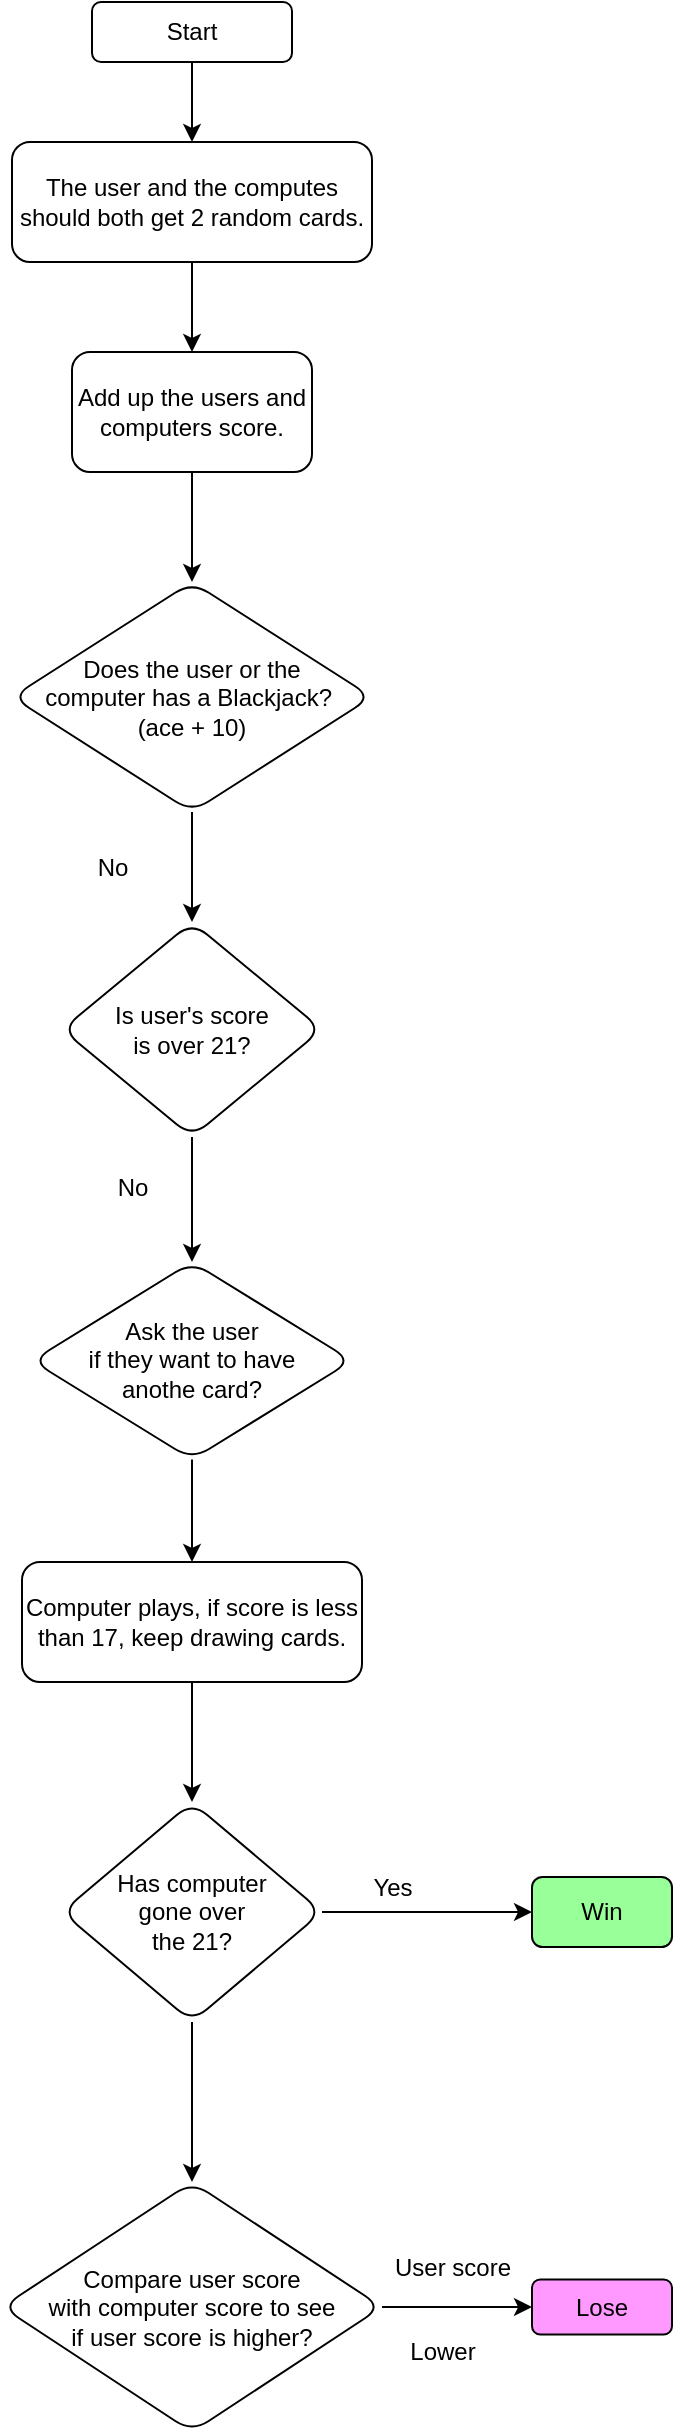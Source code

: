 <mxfile version="22.1.21" type="github">
  <diagram id="C5RBs43oDa-KdzZeNtuy" name="Page-1">
    <mxGraphModel dx="956" dy="531" grid="1" gridSize="10" guides="1" tooltips="1" connect="1" arrows="1" fold="1" page="1" pageScale="1" pageWidth="827" pageHeight="1169" math="0" shadow="0">
      <root>
        <mxCell id="WIyWlLk6GJQsqaUBKTNV-0" />
        <mxCell id="WIyWlLk6GJQsqaUBKTNV-1" parent="WIyWlLk6GJQsqaUBKTNV-0" />
        <mxCell id="2ugnmzU8NUE2r2qJuOM5-2" value="" style="edgeStyle=orthogonalEdgeStyle;rounded=0;orthogonalLoop=1;jettySize=auto;html=1;" edge="1" parent="WIyWlLk6GJQsqaUBKTNV-1" source="2ugnmzU8NUE2r2qJuOM5-0" target="2ugnmzU8NUE2r2qJuOM5-1">
          <mxGeometry relative="1" as="geometry" />
        </mxCell>
        <mxCell id="2ugnmzU8NUE2r2qJuOM5-0" value="Start" style="rounded=1;whiteSpace=wrap;html=1;" vertex="1" parent="WIyWlLk6GJQsqaUBKTNV-1">
          <mxGeometry x="360" y="50" width="100" height="30" as="geometry" />
        </mxCell>
        <mxCell id="2ugnmzU8NUE2r2qJuOM5-4" value="" style="edgeStyle=orthogonalEdgeStyle;rounded=0;orthogonalLoop=1;jettySize=auto;html=1;" edge="1" parent="WIyWlLk6GJQsqaUBKTNV-1" source="2ugnmzU8NUE2r2qJuOM5-1" target="2ugnmzU8NUE2r2qJuOM5-3">
          <mxGeometry relative="1" as="geometry" />
        </mxCell>
        <mxCell id="2ugnmzU8NUE2r2qJuOM5-1" value="The user and the computes should both get 2 random cards." style="whiteSpace=wrap;html=1;rounded=1;" vertex="1" parent="WIyWlLk6GJQsqaUBKTNV-1">
          <mxGeometry x="320" y="120" width="180" height="60" as="geometry" />
        </mxCell>
        <mxCell id="2ugnmzU8NUE2r2qJuOM5-6" value="" style="edgeStyle=orthogonalEdgeStyle;rounded=0;orthogonalLoop=1;jettySize=auto;html=1;" edge="1" parent="WIyWlLk6GJQsqaUBKTNV-1" source="2ugnmzU8NUE2r2qJuOM5-3" target="2ugnmzU8NUE2r2qJuOM5-5">
          <mxGeometry relative="1" as="geometry" />
        </mxCell>
        <mxCell id="2ugnmzU8NUE2r2qJuOM5-3" value="Add up the users and computers score." style="whiteSpace=wrap;html=1;rounded=1;" vertex="1" parent="WIyWlLk6GJQsqaUBKTNV-1">
          <mxGeometry x="350" y="225" width="120" height="60" as="geometry" />
        </mxCell>
        <mxCell id="2ugnmzU8NUE2r2qJuOM5-8" value="" style="edgeStyle=orthogonalEdgeStyle;rounded=0;orthogonalLoop=1;jettySize=auto;html=1;" edge="1" parent="WIyWlLk6GJQsqaUBKTNV-1" source="2ugnmzU8NUE2r2qJuOM5-5" target="2ugnmzU8NUE2r2qJuOM5-7">
          <mxGeometry relative="1" as="geometry" />
        </mxCell>
        <mxCell id="2ugnmzU8NUE2r2qJuOM5-5" value="Does the user or the&lt;br&gt;computer has a Blackjack?&amp;nbsp;&lt;br&gt;(ace + 10)" style="rhombus;whiteSpace=wrap;html=1;rounded=1;" vertex="1" parent="WIyWlLk6GJQsqaUBKTNV-1">
          <mxGeometry x="320" y="340" width="180" height="115" as="geometry" />
        </mxCell>
        <mxCell id="2ugnmzU8NUE2r2qJuOM5-11" value="" style="edgeStyle=orthogonalEdgeStyle;rounded=0;orthogonalLoop=1;jettySize=auto;html=1;" edge="1" parent="WIyWlLk6GJQsqaUBKTNV-1" source="2ugnmzU8NUE2r2qJuOM5-7" target="2ugnmzU8NUE2r2qJuOM5-10">
          <mxGeometry relative="1" as="geometry" />
        </mxCell>
        <mxCell id="2ugnmzU8NUE2r2qJuOM5-7" value="Is user&#39;s score&lt;br&gt;is over 21?" style="rhombus;whiteSpace=wrap;html=1;rounded=1;" vertex="1" parent="WIyWlLk6GJQsqaUBKTNV-1">
          <mxGeometry x="345" y="510" width="130" height="107.5" as="geometry" />
        </mxCell>
        <mxCell id="2ugnmzU8NUE2r2qJuOM5-9" value="No" style="text;html=1;align=center;verticalAlign=middle;resizable=0;points=[];autosize=1;strokeColor=none;fillColor=none;" vertex="1" parent="WIyWlLk6GJQsqaUBKTNV-1">
          <mxGeometry x="350" y="468" width="40" height="30" as="geometry" />
        </mxCell>
        <mxCell id="2ugnmzU8NUE2r2qJuOM5-14" value="" style="edgeStyle=orthogonalEdgeStyle;rounded=0;orthogonalLoop=1;jettySize=auto;html=1;" edge="1" parent="WIyWlLk6GJQsqaUBKTNV-1" source="2ugnmzU8NUE2r2qJuOM5-10" target="2ugnmzU8NUE2r2qJuOM5-13">
          <mxGeometry relative="1" as="geometry" />
        </mxCell>
        <mxCell id="2ugnmzU8NUE2r2qJuOM5-10" value="Ask the user &lt;br&gt;if they want to have &lt;br&gt;anothe card?" style="rhombus;whiteSpace=wrap;html=1;rounded=1;" vertex="1" parent="WIyWlLk6GJQsqaUBKTNV-1">
          <mxGeometry x="330" y="680" width="160" height="98.75" as="geometry" />
        </mxCell>
        <mxCell id="2ugnmzU8NUE2r2qJuOM5-12" value="No" style="text;html=1;align=center;verticalAlign=middle;resizable=0;points=[];autosize=1;strokeColor=none;fillColor=none;" vertex="1" parent="WIyWlLk6GJQsqaUBKTNV-1">
          <mxGeometry x="360" y="628" width="40" height="30" as="geometry" />
        </mxCell>
        <mxCell id="2ugnmzU8NUE2r2qJuOM5-16" value="" style="edgeStyle=orthogonalEdgeStyle;rounded=0;orthogonalLoop=1;jettySize=auto;html=1;" edge="1" parent="WIyWlLk6GJQsqaUBKTNV-1" source="2ugnmzU8NUE2r2qJuOM5-13" target="2ugnmzU8NUE2r2qJuOM5-15">
          <mxGeometry relative="1" as="geometry" />
        </mxCell>
        <mxCell id="2ugnmzU8NUE2r2qJuOM5-13" value="Computer plays, if score is less than 17, keep drawing cards." style="whiteSpace=wrap;html=1;rounded=1;" vertex="1" parent="WIyWlLk6GJQsqaUBKTNV-1">
          <mxGeometry x="325" y="830" width="170" height="60" as="geometry" />
        </mxCell>
        <mxCell id="2ugnmzU8NUE2r2qJuOM5-18" value="" style="edgeStyle=orthogonalEdgeStyle;rounded=0;orthogonalLoop=1;jettySize=auto;html=1;" edge="1" parent="WIyWlLk6GJQsqaUBKTNV-1" source="2ugnmzU8NUE2r2qJuOM5-15" target="2ugnmzU8NUE2r2qJuOM5-17">
          <mxGeometry relative="1" as="geometry" />
        </mxCell>
        <mxCell id="2ugnmzU8NUE2r2qJuOM5-21" value="" style="edgeStyle=orthogonalEdgeStyle;rounded=0;orthogonalLoop=1;jettySize=auto;html=1;" edge="1" parent="WIyWlLk6GJQsqaUBKTNV-1" source="2ugnmzU8NUE2r2qJuOM5-15" target="2ugnmzU8NUE2r2qJuOM5-20">
          <mxGeometry relative="1" as="geometry" />
        </mxCell>
        <mxCell id="2ugnmzU8NUE2r2qJuOM5-15" value="Has computer &lt;br&gt;gone over &lt;br&gt;the 21?" style="rhombus;whiteSpace=wrap;html=1;rounded=1;" vertex="1" parent="WIyWlLk6GJQsqaUBKTNV-1">
          <mxGeometry x="345" y="950" width="130" height="110" as="geometry" />
        </mxCell>
        <mxCell id="2ugnmzU8NUE2r2qJuOM5-17" value="Win" style="whiteSpace=wrap;html=1;rounded=1;fillColor=#99FF99;" vertex="1" parent="WIyWlLk6GJQsqaUBKTNV-1">
          <mxGeometry x="580" y="987.5" width="70" height="35" as="geometry" />
        </mxCell>
        <mxCell id="2ugnmzU8NUE2r2qJuOM5-19" value="Yes" style="text;html=1;align=center;verticalAlign=middle;resizable=0;points=[];autosize=1;strokeColor=none;fillColor=none;" vertex="1" parent="WIyWlLk6GJQsqaUBKTNV-1">
          <mxGeometry x="490" y="978" width="40" height="30" as="geometry" />
        </mxCell>
        <mxCell id="2ugnmzU8NUE2r2qJuOM5-23" value="" style="edgeStyle=orthogonalEdgeStyle;rounded=0;orthogonalLoop=1;jettySize=auto;html=1;" edge="1" parent="WIyWlLk6GJQsqaUBKTNV-1" source="2ugnmzU8NUE2r2qJuOM5-20" target="2ugnmzU8NUE2r2qJuOM5-22">
          <mxGeometry relative="1" as="geometry" />
        </mxCell>
        <mxCell id="2ugnmzU8NUE2r2qJuOM5-20" value="Compare user score &lt;br&gt;with computer score to see &lt;br&gt;if user score is higher?" style="rhombus;whiteSpace=wrap;html=1;rounded=1;" vertex="1" parent="WIyWlLk6GJQsqaUBKTNV-1">
          <mxGeometry x="315" y="1140" width="190" height="125" as="geometry" />
        </mxCell>
        <mxCell id="2ugnmzU8NUE2r2qJuOM5-22" value="Lose" style="whiteSpace=wrap;html=1;rounded=1;fillColor=#FF99FF;" vertex="1" parent="WIyWlLk6GJQsqaUBKTNV-1">
          <mxGeometry x="580" y="1188.75" width="70" height="27.5" as="geometry" />
        </mxCell>
        <mxCell id="2ugnmzU8NUE2r2qJuOM5-24" value="User score" style="text;html=1;align=center;verticalAlign=middle;resizable=0;points=[];autosize=1;strokeColor=none;fillColor=none;" vertex="1" parent="WIyWlLk6GJQsqaUBKTNV-1">
          <mxGeometry x="500" y="1168" width="80" height="30" as="geometry" />
        </mxCell>
        <mxCell id="2ugnmzU8NUE2r2qJuOM5-25" value="Lower" style="text;html=1;align=center;verticalAlign=middle;resizable=0;points=[];autosize=1;strokeColor=none;fillColor=none;" vertex="1" parent="WIyWlLk6GJQsqaUBKTNV-1">
          <mxGeometry x="505" y="1210" width="60" height="30" as="geometry" />
        </mxCell>
      </root>
    </mxGraphModel>
  </diagram>
</mxfile>
